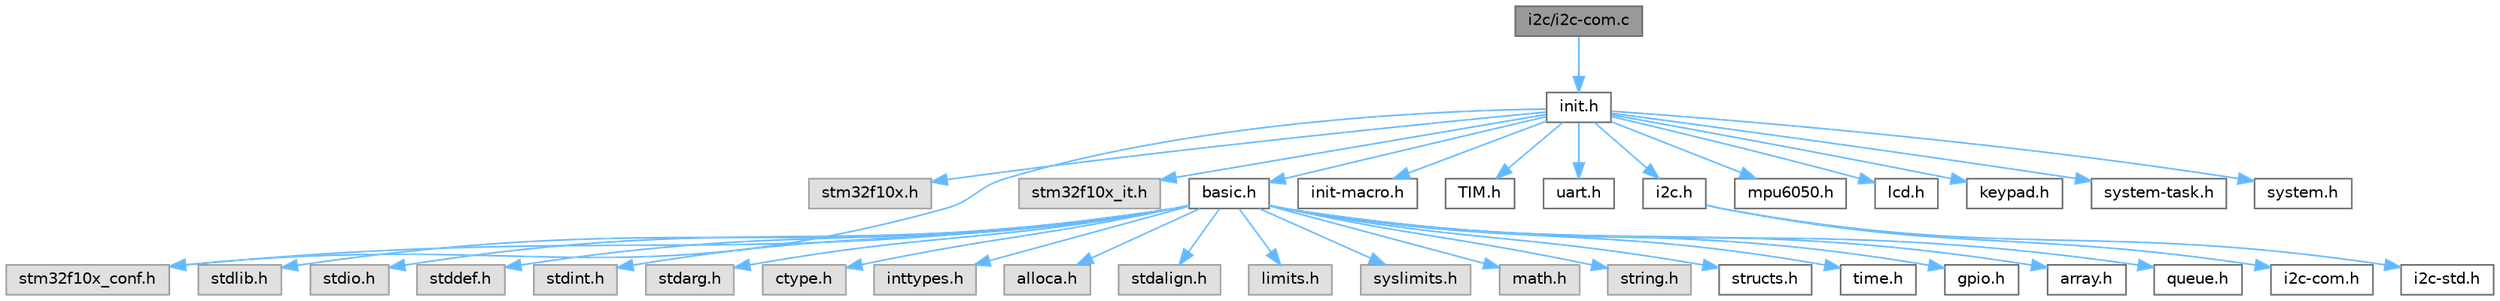 digraph "i2c/i2c-com.c"
{
 // LATEX_PDF_SIZE
  bgcolor="transparent";
  edge [fontname=Helvetica,fontsize=10,labelfontname=Helvetica,labelfontsize=10];
  node [fontname=Helvetica,fontsize=10,shape=box,height=0.2,width=0.4];
  Node1 [label="i2c/i2c-com.c",height=0.2,width=0.4,color="gray40", fillcolor="grey60", style="filled", fontcolor="black",tooltip=" "];
  Node1 -> Node2 [color="steelblue1",style="solid"];
  Node2 [label="init.h",height=0.2,width=0.4,color="grey40", fillcolor="white", style="filled",URL="$init_8h.html",tooltip=" "];
  Node2 -> Node3 [color="steelblue1",style="solid"];
  Node3 [label="stm32f10x.h",height=0.2,width=0.4,color="grey60", fillcolor="#E0E0E0", style="filled",tooltip=" "];
  Node2 -> Node4 [color="steelblue1",style="solid"];
  Node4 [label="stm32f10x_conf.h",height=0.2,width=0.4,color="grey60", fillcolor="#E0E0E0", style="filled",tooltip=" "];
  Node2 -> Node5 [color="steelblue1",style="solid"];
  Node5 [label="stm32f10x_it.h",height=0.2,width=0.4,color="grey60", fillcolor="#E0E0E0", style="filled",tooltip=" "];
  Node2 -> Node6 [color="steelblue1",style="solid"];
  Node6 [label="basic.h",height=0.2,width=0.4,color="grey40", fillcolor="white", style="filled",URL="$basic_8h.html",tooltip=" "];
  Node6 -> Node4 [color="steelblue1",style="solid"];
  Node6 -> Node7 [color="steelblue1",style="solid"];
  Node7 [label="stdlib.h",height=0.2,width=0.4,color="grey60", fillcolor="#E0E0E0", style="filled",tooltip=" "];
  Node6 -> Node8 [color="steelblue1",style="solid"];
  Node8 [label="stdio.h",height=0.2,width=0.4,color="grey60", fillcolor="#E0E0E0", style="filled",tooltip=" "];
  Node6 -> Node9 [color="steelblue1",style="solid"];
  Node9 [label="stddef.h",height=0.2,width=0.4,color="grey60", fillcolor="#E0E0E0", style="filled",tooltip=" "];
  Node6 -> Node10 [color="steelblue1",style="solid"];
  Node10 [label="stdint.h",height=0.2,width=0.4,color="grey60", fillcolor="#E0E0E0", style="filled",tooltip=" "];
  Node6 -> Node11 [color="steelblue1",style="solid"];
  Node11 [label="stdarg.h",height=0.2,width=0.4,color="grey60", fillcolor="#E0E0E0", style="filled",tooltip=" "];
  Node6 -> Node12 [color="steelblue1",style="solid"];
  Node12 [label="ctype.h",height=0.2,width=0.4,color="grey60", fillcolor="#E0E0E0", style="filled",tooltip=" "];
  Node6 -> Node13 [color="steelblue1",style="solid"];
  Node13 [label="inttypes.h",height=0.2,width=0.4,color="grey60", fillcolor="#E0E0E0", style="filled",tooltip=" "];
  Node6 -> Node14 [color="steelblue1",style="solid"];
  Node14 [label="alloca.h",height=0.2,width=0.4,color="grey60", fillcolor="#E0E0E0", style="filled",tooltip=" "];
  Node6 -> Node15 [color="steelblue1",style="solid"];
  Node15 [label="stdalign.h",height=0.2,width=0.4,color="grey60", fillcolor="#E0E0E0", style="filled",tooltip=" "];
  Node6 -> Node16 [color="steelblue1",style="solid"];
  Node16 [label="limits.h",height=0.2,width=0.4,color="grey60", fillcolor="#E0E0E0", style="filled",tooltip=" "];
  Node6 -> Node17 [color="steelblue1",style="solid"];
  Node17 [label="syslimits.h",height=0.2,width=0.4,color="grey60", fillcolor="#E0E0E0", style="filled",tooltip=" "];
  Node6 -> Node18 [color="steelblue1",style="solid"];
  Node18 [label="math.h",height=0.2,width=0.4,color="grey60", fillcolor="#E0E0E0", style="filled",tooltip=" "];
  Node6 -> Node19 [color="steelblue1",style="solid"];
  Node19 [label="string.h",height=0.2,width=0.4,color="grey60", fillcolor="#E0E0E0", style="filled",tooltip=" "];
  Node6 -> Node20 [color="steelblue1",style="solid"];
  Node20 [label="structs.h",height=0.2,width=0.4,color="grey40", fillcolor="white", style="filled",URL="$structs_8h.html",tooltip=" "];
  Node6 -> Node21 [color="steelblue1",style="solid"];
  Node21 [label="time.h",height=0.2,width=0.4,color="grey40", fillcolor="white", style="filled",URL="$time_8h.html",tooltip=" "];
  Node6 -> Node22 [color="steelblue1",style="solid"];
  Node22 [label="gpio.h",height=0.2,width=0.4,color="grey40", fillcolor="white", style="filled",URL="$gpio_8h.html",tooltip=" "];
  Node6 -> Node23 [color="steelblue1",style="solid"];
  Node23 [label="array.h",height=0.2,width=0.4,color="grey40", fillcolor="white", style="filled",URL="$array_8h.html",tooltip=" "];
  Node6 -> Node24 [color="steelblue1",style="solid"];
  Node24 [label="queue.h",height=0.2,width=0.4,color="grey40", fillcolor="white", style="filled",URL="$queue_8h.html",tooltip=" "];
  Node2 -> Node25 [color="steelblue1",style="solid"];
  Node25 [label="init-macro.h",height=0.2,width=0.4,color="grey40", fillcolor="white", style="filled",URL="$init-macro_8h.html",tooltip=" "];
  Node2 -> Node26 [color="steelblue1",style="solid"];
  Node26 [label="TIM.h",height=0.2,width=0.4,color="grey40", fillcolor="white", style="filled",URL="$TIM_8h.html",tooltip=" "];
  Node2 -> Node27 [color="steelblue1",style="solid"];
  Node27 [label="uart.h",height=0.2,width=0.4,color="grey40", fillcolor="white", style="filled",URL="$uart_8h.html",tooltip=" "];
  Node2 -> Node28 [color="steelblue1",style="solid"];
  Node28 [label="i2c.h",height=0.2,width=0.4,color="grey40", fillcolor="white", style="filled",URL="$i2c_8h.html",tooltip=" "];
  Node28 -> Node29 [color="steelblue1",style="solid"];
  Node29 [label="i2c-com.h",height=0.2,width=0.4,color="grey40", fillcolor="white", style="filled",URL="$i2c-com_8h.html",tooltip=" "];
  Node28 -> Node30 [color="steelblue1",style="solid"];
  Node30 [label="i2c-std.h",height=0.2,width=0.4,color="grey40", fillcolor="white", style="filled",URL="$i2c-std_8h.html",tooltip=" "];
  Node2 -> Node31 [color="steelblue1",style="solid"];
  Node31 [label="mpu6050.h",height=0.2,width=0.4,color="grey40", fillcolor="white", style="filled",URL="$mpu6050_8h.html",tooltip=" "];
  Node2 -> Node32 [color="steelblue1",style="solid"];
  Node32 [label="lcd.h",height=0.2,width=0.4,color="grey40", fillcolor="white", style="filled",URL="$lcd_8h.html",tooltip=" "];
  Node2 -> Node33 [color="steelblue1",style="solid"];
  Node33 [label="keypad.h",height=0.2,width=0.4,color="grey40", fillcolor="white", style="filled",URL="$keypad_8h.html",tooltip=" "];
  Node2 -> Node34 [color="steelblue1",style="solid"];
  Node34 [label="system-task.h",height=0.2,width=0.4,color="grey40", fillcolor="white", style="filled",URL="$system-task_8h.html",tooltip=" "];
  Node2 -> Node35 [color="steelblue1",style="solid"];
  Node35 [label="system.h",height=0.2,width=0.4,color="grey40", fillcolor="white", style="filled",URL="$system_8h.html",tooltip=" "];
}
